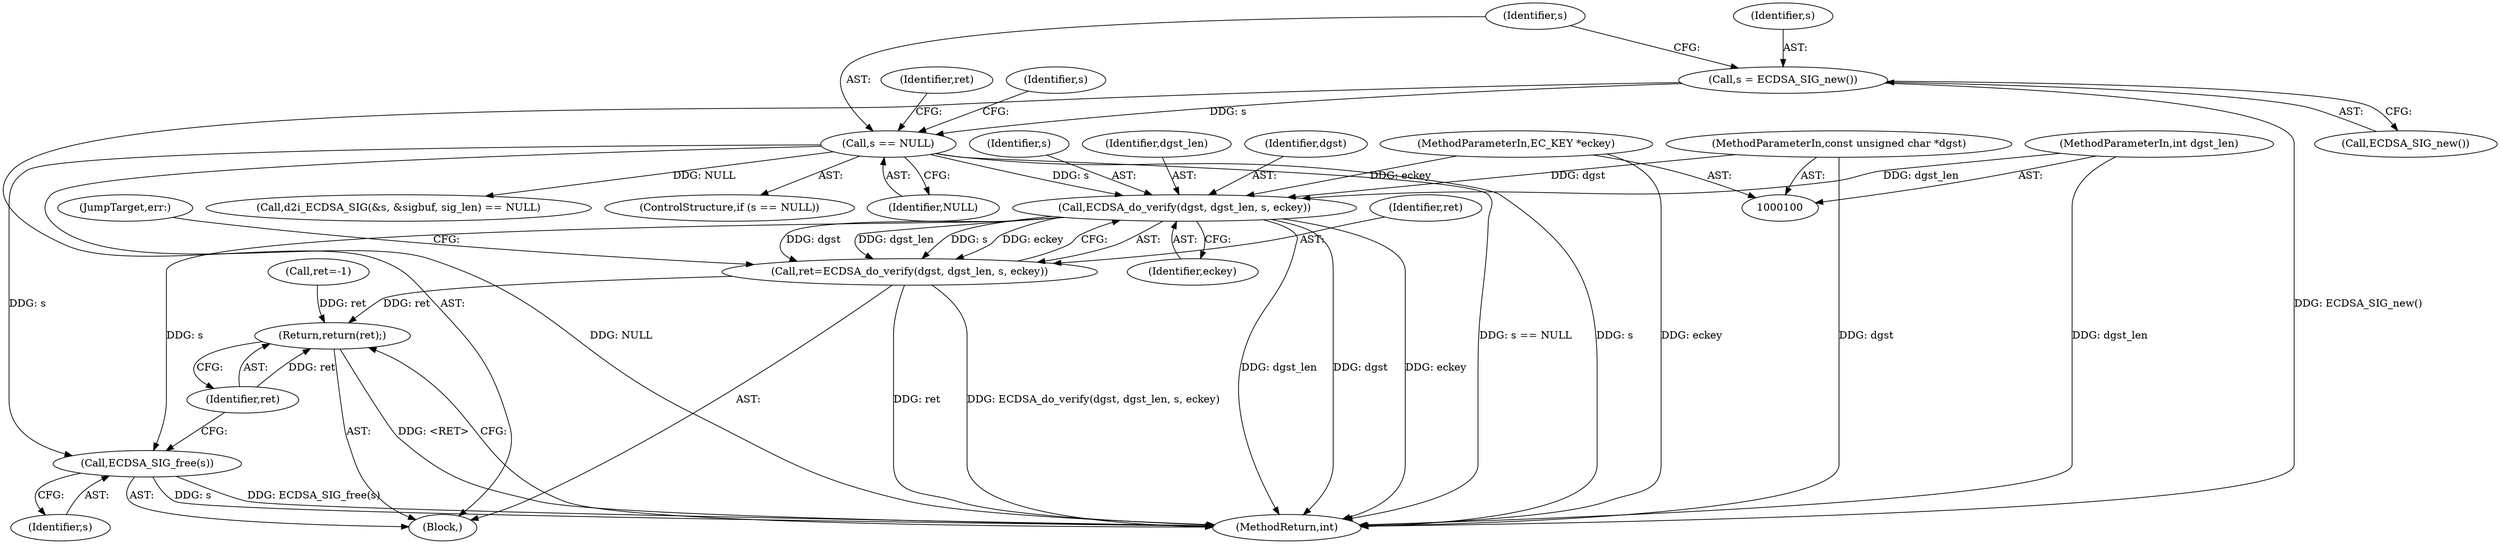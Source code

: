 digraph "0_openssl_684400ce192dac51df3d3e92b61830a6ef90be3e_1@pointer" {
"1000135" [label="(Call,ECDSA_do_verify(dgst, dgst_len, s, eckey))"];
"1000102" [label="(MethodParameterIn,const unsigned char *dgst)"];
"1000103" [label="(MethodParameterIn,int dgst_len)"];
"1000118" [label="(Call,s == NULL)"];
"1000114" [label="(Call,s = ECDSA_SIG_new())"];
"1000106" [label="(MethodParameterIn,EC_KEY *eckey)"];
"1000133" [label="(Call,ret=ECDSA_do_verify(dgst, dgst_len, s, eckey))"];
"1000143" [label="(Return,return(ret);)"];
"1000141" [label="(Call,ECDSA_SIG_free(s))"];
"1000145" [label="(MethodReturn,int)"];
"1000140" [label="(JumpTarget,err:)"];
"1000142" [label="(Identifier,s)"];
"1000115" [label="(Identifier,s)"];
"1000119" [label="(Identifier,s)"];
"1000137" [label="(Identifier,dgst_len)"];
"1000122" [label="(Identifier,ret)"];
"1000144" [label="(Identifier,ret)"];
"1000124" [label="(Call,d2i_ECDSA_SIG(&s, &sigbuf, sig_len) == NULL)"];
"1000136" [label="(Identifier,dgst)"];
"1000143" [label="(Return,return(ret);)"];
"1000114" [label="(Call,s = ECDSA_SIG_new())"];
"1000116" [label="(Call,ECDSA_SIG_new())"];
"1000134" [label="(Identifier,ret)"];
"1000127" [label="(Identifier,s)"];
"1000138" [label="(Identifier,s)"];
"1000117" [label="(ControlStructure,if (s == NULL))"];
"1000135" [label="(Call,ECDSA_do_verify(dgst, dgst_len, s, eckey))"];
"1000139" [label="(Identifier,eckey)"];
"1000106" [label="(MethodParameterIn,EC_KEY *eckey)"];
"1000102" [label="(MethodParameterIn,const unsigned char *dgst)"];
"1000120" [label="(Identifier,NULL)"];
"1000110" [label="(Call,ret=-1)"];
"1000141" [label="(Call,ECDSA_SIG_free(s))"];
"1000107" [label="(Block,)"];
"1000133" [label="(Call,ret=ECDSA_do_verify(dgst, dgst_len, s, eckey))"];
"1000118" [label="(Call,s == NULL)"];
"1000103" [label="(MethodParameterIn,int dgst_len)"];
"1000135" -> "1000133"  [label="AST: "];
"1000135" -> "1000139"  [label="CFG: "];
"1000136" -> "1000135"  [label="AST: "];
"1000137" -> "1000135"  [label="AST: "];
"1000138" -> "1000135"  [label="AST: "];
"1000139" -> "1000135"  [label="AST: "];
"1000133" -> "1000135"  [label="CFG: "];
"1000135" -> "1000145"  [label="DDG: dgst"];
"1000135" -> "1000145"  [label="DDG: eckey"];
"1000135" -> "1000145"  [label="DDG: dgst_len"];
"1000135" -> "1000133"  [label="DDG: dgst"];
"1000135" -> "1000133"  [label="DDG: dgst_len"];
"1000135" -> "1000133"  [label="DDG: s"];
"1000135" -> "1000133"  [label="DDG: eckey"];
"1000102" -> "1000135"  [label="DDG: dgst"];
"1000103" -> "1000135"  [label="DDG: dgst_len"];
"1000118" -> "1000135"  [label="DDG: s"];
"1000106" -> "1000135"  [label="DDG: eckey"];
"1000135" -> "1000141"  [label="DDG: s"];
"1000102" -> "1000100"  [label="AST: "];
"1000102" -> "1000145"  [label="DDG: dgst"];
"1000103" -> "1000100"  [label="AST: "];
"1000103" -> "1000145"  [label="DDG: dgst_len"];
"1000118" -> "1000117"  [label="AST: "];
"1000118" -> "1000120"  [label="CFG: "];
"1000119" -> "1000118"  [label="AST: "];
"1000120" -> "1000118"  [label="AST: "];
"1000122" -> "1000118"  [label="CFG: "];
"1000127" -> "1000118"  [label="CFG: "];
"1000118" -> "1000145"  [label="DDG: s == NULL"];
"1000118" -> "1000145"  [label="DDG: s"];
"1000118" -> "1000145"  [label="DDG: NULL"];
"1000114" -> "1000118"  [label="DDG: s"];
"1000118" -> "1000124"  [label="DDG: NULL"];
"1000118" -> "1000141"  [label="DDG: s"];
"1000114" -> "1000107"  [label="AST: "];
"1000114" -> "1000116"  [label="CFG: "];
"1000115" -> "1000114"  [label="AST: "];
"1000116" -> "1000114"  [label="AST: "];
"1000119" -> "1000114"  [label="CFG: "];
"1000114" -> "1000145"  [label="DDG: ECDSA_SIG_new()"];
"1000106" -> "1000100"  [label="AST: "];
"1000106" -> "1000145"  [label="DDG: eckey"];
"1000133" -> "1000107"  [label="AST: "];
"1000134" -> "1000133"  [label="AST: "];
"1000140" -> "1000133"  [label="CFG: "];
"1000133" -> "1000145"  [label="DDG: ret"];
"1000133" -> "1000145"  [label="DDG: ECDSA_do_verify(dgst, dgst_len, s, eckey)"];
"1000133" -> "1000143"  [label="DDG: ret"];
"1000143" -> "1000107"  [label="AST: "];
"1000143" -> "1000144"  [label="CFG: "];
"1000144" -> "1000143"  [label="AST: "];
"1000145" -> "1000143"  [label="CFG: "];
"1000143" -> "1000145"  [label="DDG: <RET>"];
"1000144" -> "1000143"  [label="DDG: ret"];
"1000110" -> "1000143"  [label="DDG: ret"];
"1000141" -> "1000107"  [label="AST: "];
"1000141" -> "1000142"  [label="CFG: "];
"1000142" -> "1000141"  [label="AST: "];
"1000144" -> "1000141"  [label="CFG: "];
"1000141" -> "1000145"  [label="DDG: s"];
"1000141" -> "1000145"  [label="DDG: ECDSA_SIG_free(s)"];
}
